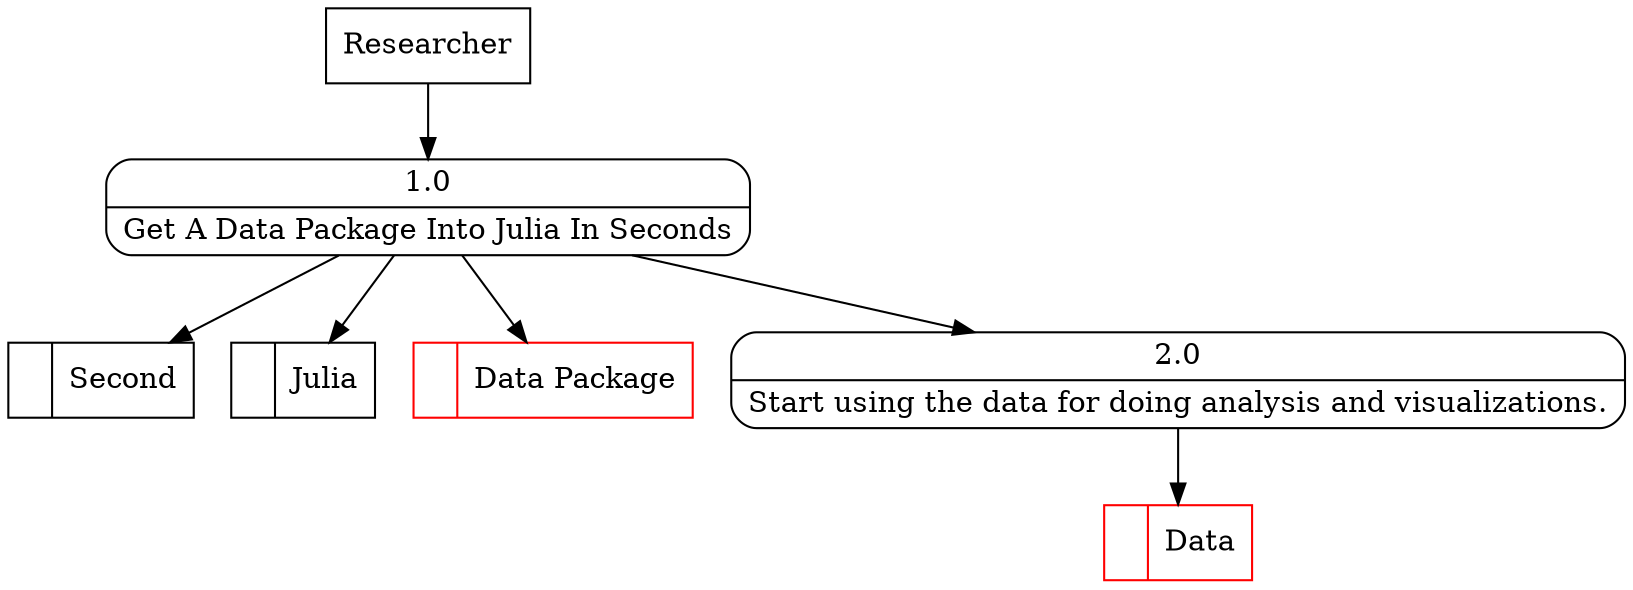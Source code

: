 digraph dfd2{ 
node[shape=record]
200 [label="<f0>  |<f1> Second " ];
201 [label="<f0>  |<f1> Julia " ];
202 [label="<f0>  |<f1> Data Package " color=red];
203 [label="Researcher" shape=box];
204 [label="{<f0> 1.0|<f1> Get A Data Package Into Julia In Seconds }" shape=Mrecord];
2 [label="{<f0> 2.0|<f1> Start using the data for doing analysis and visualizations. }" shape=Mrecord];
204 -> 2
1001 [label="<f0>  |<f1> Data " color=red];
2 -> 1001
203 -> 204
204 -> 202
204 -> 201
204 -> 200
}